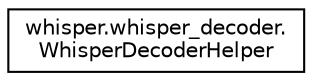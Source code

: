 digraph "Graphical Class Hierarchy"
{
 // LATEX_PDF_SIZE
  edge [fontname="Helvetica",fontsize="10",labelfontname="Helvetica",labelfontsize="10"];
  node [fontname="Helvetica",fontsize="10",shape=record];
  rankdir="LR";
  Node0 [label="whisper.whisper_decoder.\lWhisperDecoderHelper",height=0.2,width=0.4,color="black", fillcolor="white", style="filled",URL="$classwhisper_1_1whisper__decoder_1_1WhisperDecoderHelper.html",tooltip=" "];
}
